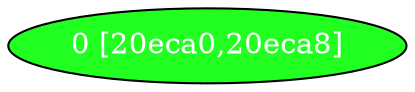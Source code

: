 diGraph libnss3{
	libnss3_0  [style=filled fillcolor="#20FF20" fontcolor="#ffffff" shape=oval label="0 [20eca0,20eca8]"]


}